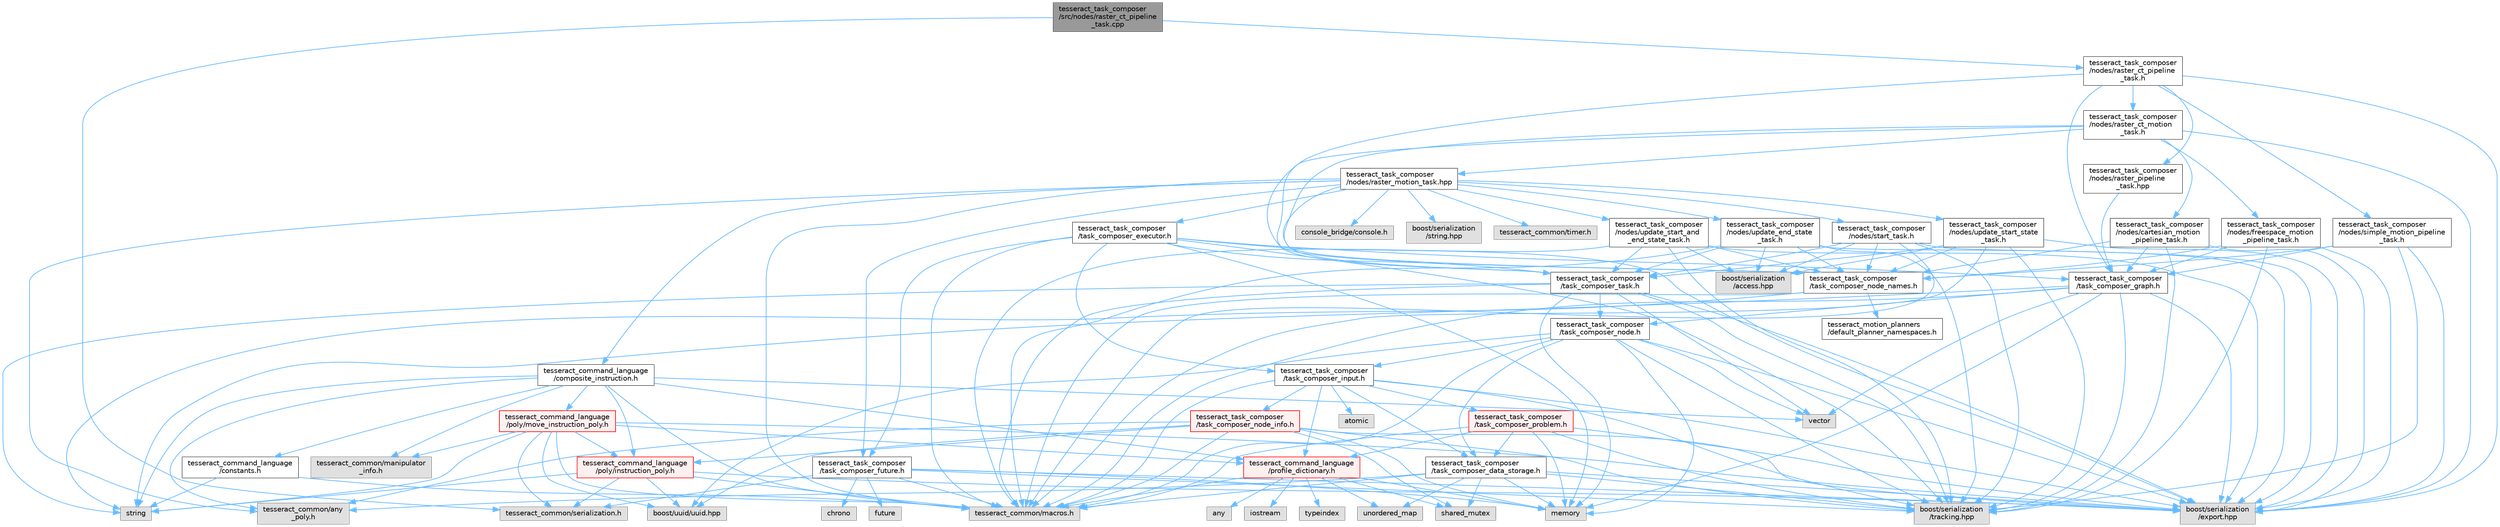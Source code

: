 digraph "tesseract_task_composer/src/nodes/raster_ct_pipeline_task.cpp"
{
 // LATEX_PDF_SIZE
  bgcolor="transparent";
  edge [fontname=Helvetica,fontsize=10,labelfontname=Helvetica,labelfontsize=10];
  node [fontname=Helvetica,fontsize=10,shape=box,height=0.2,width=0.4];
  Node1 [label="tesseract_task_composer\l/src/nodes/raster_ct_pipeline\l_task.cpp",height=0.2,width=0.4,color="gray40", fillcolor="grey60", style="filled", fontcolor="black",tooltip=" "];
  Node1 -> Node2 [color="steelblue1",style="solid"];
  Node2 [label="tesseract_task_composer\l/nodes/raster_ct_pipeline\l_task.h",height=0.2,width=0.4,color="grey40", fillcolor="white", style="filled",URL="$d1/dc3/raster__ct__pipeline__task_8h.html",tooltip="Plans raster paths with cartesian transitions."];
  Node2 -> Node3 [color="steelblue1",style="solid"];
  Node3 [label="tesseract_task_composer\l/task_composer_graph.h",height=0.2,width=0.4,color="grey40", fillcolor="white", style="filled",URL="$d4/d58/task__composer__graph_8h.html",tooltip="A task graph."];
  Node3 -> Node4 [color="steelblue1",style="solid"];
  Node4 [label="tesseract_common/macros.h",height=0.2,width=0.4,color="grey60", fillcolor="#E0E0E0", style="filled",tooltip=" "];
  Node3 -> Node5 [color="steelblue1",style="solid"];
  Node5 [label="string",height=0.2,width=0.4,color="grey60", fillcolor="#E0E0E0", style="filled",tooltip=" "];
  Node3 -> Node6 [color="steelblue1",style="solid"];
  Node6 [label="vector",height=0.2,width=0.4,color="grey60", fillcolor="#E0E0E0", style="filled",tooltip=" "];
  Node3 -> Node7 [color="steelblue1",style="solid"];
  Node7 [label="memory",height=0.2,width=0.4,color="grey60", fillcolor="#E0E0E0", style="filled",tooltip=" "];
  Node3 -> Node8 [color="steelblue1",style="solid"];
  Node8 [label="tesseract_task_composer\l/task_composer_node.h",height=0.2,width=0.4,color="grey40", fillcolor="white", style="filled",URL="$da/dbe/task__composer__node_8h.html",tooltip="A node in the pipeline."];
  Node8 -> Node4 [color="steelblue1",style="solid"];
  Node8 -> Node7 [color="steelblue1",style="solid"];
  Node8 -> Node6 [color="steelblue1",style="solid"];
  Node8 -> Node9 [color="steelblue1",style="solid"];
  Node9 [label="boost/uuid/uuid.hpp",height=0.2,width=0.4,color="grey60", fillcolor="#E0E0E0", style="filled",tooltip=" "];
  Node8 -> Node10 [color="steelblue1",style="solid"];
  Node10 [label="tesseract_task_composer\l/task_composer_input.h",height=0.2,width=0.4,color="grey40", fillcolor="white", style="filled",URL="$db/ddf/task__composer__input_8h.html",tooltip="The input data structure to the pipeline."];
  Node10 -> Node4 [color="steelblue1",style="solid"];
  Node10 -> Node11 [color="steelblue1",style="solid"];
  Node11 [label="atomic",height=0.2,width=0.4,color="grey60", fillcolor="#E0E0E0", style="filled",tooltip=" "];
  Node10 -> Node12 [color="steelblue1",style="solid"];
  Node12 [label="tesseract_command_language\l/profile_dictionary.h",height=0.2,width=0.4,color="red", fillcolor="#FFF0F0", style="filled",URL="$dd/dd6/profile__dictionary_8h.html",tooltip="This is a profile dictionary for storing all profiles."];
  Node12 -> Node4 [color="steelblue1",style="solid"];
  Node12 -> Node13 [color="steelblue1",style="solid"];
  Node13 [label="any",height=0.2,width=0.4,color="grey60", fillcolor="#E0E0E0", style="filled",tooltip=" "];
  Node12 -> Node14 [color="steelblue1",style="solid"];
  Node14 [label="iostream",height=0.2,width=0.4,color="grey60", fillcolor="#E0E0E0", style="filled",tooltip=" "];
  Node12 -> Node15 [color="steelblue1",style="solid"];
  Node15 [label="typeindex",height=0.2,width=0.4,color="grey60", fillcolor="#E0E0E0", style="filled",tooltip=" "];
  Node12 -> Node16 [color="steelblue1",style="solid"];
  Node16 [label="unordered_map",height=0.2,width=0.4,color="grey60", fillcolor="#E0E0E0", style="filled",tooltip=" "];
  Node12 -> Node7 [color="steelblue1",style="solid"];
  Node12 -> Node18 [color="steelblue1",style="solid"];
  Node18 [label="shared_mutex",height=0.2,width=0.4,color="grey60", fillcolor="#E0E0E0", style="filled",tooltip=" "];
  Node10 -> Node19 [color="steelblue1",style="solid"];
  Node19 [label="tesseract_task_composer\l/task_composer_data_storage.h",height=0.2,width=0.4,color="grey40", fillcolor="white", style="filled",URL="$dc/dc5/task__composer__data__storage_8h.html",tooltip="Data storage used when executing the pipeline."];
  Node19 -> Node4 [color="steelblue1",style="solid"];
  Node19 -> Node7 [color="steelblue1",style="solid"];
  Node19 -> Node16 [color="steelblue1",style="solid"];
  Node19 -> Node18 [color="steelblue1",style="solid"];
  Node19 -> Node20 [color="steelblue1",style="solid"];
  Node20 [label="tesseract_common/any\l_poly.h",height=0.2,width=0.4,color="grey60", fillcolor="#E0E0E0", style="filled",tooltip=" "];
  Node19 -> Node21 [color="steelblue1",style="solid"];
  Node21 [label="boost/serialization\l/export.hpp",height=0.2,width=0.4,color="grey60", fillcolor="#E0E0E0", style="filled",tooltip=" "];
  Node19 -> Node22 [color="steelblue1",style="solid"];
  Node22 [label="boost/serialization\l/tracking.hpp",height=0.2,width=0.4,color="grey60", fillcolor="#E0E0E0", style="filled",tooltip=" "];
  Node10 -> Node23 [color="steelblue1",style="solid"];
  Node23 [label="tesseract_task_composer\l/task_composer_node_info.h",height=0.2,width=0.4,color="red", fillcolor="#FFF0F0", style="filled",URL="$d7/d2c/task__composer__node__info_8h.html",tooltip="Task composer node info."];
  Node23 -> Node4 [color="steelblue1",style="solid"];
  Node23 -> Node7 [color="steelblue1",style="solid"];
  Node23 -> Node18 [color="steelblue1",style="solid"];
  Node23 -> Node9 [color="steelblue1",style="solid"];
  Node23 -> Node26 [color="steelblue1",style="solid"];
  Node26 [label="tesseract_command_language\l/poly/instruction_poly.h",height=0.2,width=0.4,color="red", fillcolor="#FFF0F0", style="filled",URL="$d1/db1/instruction__poly_8h.html",tooltip=" "];
  Node26 -> Node4 [color="steelblue1",style="solid"];
  Node26 -> Node5 [color="steelblue1",style="solid"];
  Node26 -> Node21 [color="steelblue1",style="solid"];
  Node26 -> Node9 [color="steelblue1",style="solid"];
  Node26 -> Node30 [color="steelblue1",style="solid"];
  Node30 [label="tesseract_common/serialization.h",height=0.2,width=0.4,color="grey60", fillcolor="#E0E0E0", style="filled",tooltip=" "];
  Node23 -> Node20 [color="steelblue1",style="solid"];
  Node23 -> Node21 [color="steelblue1",style="solid"];
  Node23 -> Node22 [color="steelblue1",style="solid"];
  Node10 -> Node32 [color="steelblue1",style="solid"];
  Node32 [label="tesseract_task_composer\l/task_composer_problem.h",height=0.2,width=0.4,color="red", fillcolor="#FFF0F0", style="filled",URL="$d7/d6d/task__composer__problem_8h.html",tooltip="A task composer server problem."];
  Node32 -> Node4 [color="steelblue1",style="solid"];
  Node32 -> Node7 [color="steelblue1",style="solid"];
  Node32 -> Node12 [color="steelblue1",style="solid"];
  Node32 -> Node19 [color="steelblue1",style="solid"];
  Node32 -> Node21 [color="steelblue1",style="solid"];
  Node32 -> Node22 [color="steelblue1",style="solid"];
  Node10 -> Node21 [color="steelblue1",style="solid"];
  Node10 -> Node22 [color="steelblue1",style="solid"];
  Node8 -> Node19 [color="steelblue1",style="solid"];
  Node8 -> Node21 [color="steelblue1",style="solid"];
  Node8 -> Node22 [color="steelblue1",style="solid"];
  Node3 -> Node21 [color="steelblue1",style="solid"];
  Node3 -> Node22 [color="steelblue1",style="solid"];
  Node2 -> Node33 [color="steelblue1",style="solid"];
  Node33 [label="tesseract_task_composer\l/task_composer_node_names.h",height=0.2,width=0.4,color="grey40", fillcolor="white", style="filled",URL="$d3/da7/task__composer__node__names_8h.html",tooltip="Contains default node names."];
  Node33 -> Node4 [color="steelblue1",style="solid"];
  Node33 -> Node5 [color="steelblue1",style="solid"];
  Node33 -> Node34 [color="steelblue1",style="solid"];
  Node34 [label="tesseract_motion_planners\l/default_planner_namespaces.h",height=0.2,width=0.4,color="grey40", fillcolor="white", style="filled",URL="$de/d3a/default__planner__namespaces_8h.html",tooltip="A collection of motion planner profile namespaces."];
  Node2 -> Node35 [color="steelblue1",style="solid"];
  Node35 [label="tesseract_task_composer\l/nodes/raster_pipeline\l_task.hpp",height=0.2,width=0.4,color="grey40", fillcolor="white", style="filled",URL="$db/dfb/raster__pipeline__task_8hpp.html",tooltip=" "];
  Node35 -> Node3 [color="steelblue1",style="solid"];
  Node2 -> Node36 [color="steelblue1",style="solid"];
  Node36 [label="tesseract_task_composer\l/nodes/simple_motion_pipeline\l_task.h",height=0.2,width=0.4,color="grey40", fillcolor="white", style="filled",URL="$d2/dd8/simple__motion__pipeline__task_8h.html",tooltip=" "];
  Node36 -> Node3 [color="steelblue1",style="solid"];
  Node36 -> Node33 [color="steelblue1",style="solid"];
  Node36 -> Node21 [color="steelblue1",style="solid"];
  Node36 -> Node22 [color="steelblue1",style="solid"];
  Node2 -> Node37 [color="steelblue1",style="solid"];
  Node37 [label="tesseract_task_composer\l/nodes/raster_ct_motion\l_task.h",height=0.2,width=0.4,color="grey40", fillcolor="white", style="filled",URL="$db/d8a/raster__ct__motion__task_8h.html",tooltip="Raster motion task with cartesian transitions."];
  Node37 -> Node38 [color="steelblue1",style="solid"];
  Node38 [label="tesseract_task_composer\l/task_composer_task.h",height=0.2,width=0.4,color="grey40", fillcolor="white", style="filled",URL="$da/d71/task__composer__task_8h.html",tooltip="A task in the pipeline."];
  Node38 -> Node4 [color="steelblue1",style="solid"];
  Node38 -> Node5 [color="steelblue1",style="solid"];
  Node38 -> Node6 [color="steelblue1",style="solid"];
  Node38 -> Node7 [color="steelblue1",style="solid"];
  Node38 -> Node8 [color="steelblue1",style="solid"];
  Node38 -> Node21 [color="steelblue1",style="solid"];
  Node38 -> Node22 [color="steelblue1",style="solid"];
  Node37 -> Node33 [color="steelblue1",style="solid"];
  Node37 -> Node39 [color="steelblue1",style="solid"];
  Node39 [label="tesseract_task_composer\l/nodes/raster_motion_task.hpp",height=0.2,width=0.4,color="grey40", fillcolor="white", style="filled",URL="$d3/db0/raster__motion__task_8hpp.html",tooltip="Raster motion task with transitions."];
  Node39 -> Node4 [color="steelblue1",style="solid"];
  Node39 -> Node40 [color="steelblue1",style="solid"];
  Node40 [label="console_bridge/console.h",height=0.2,width=0.4,color="grey60", fillcolor="#E0E0E0", style="filled",tooltip=" "];
  Node39 -> Node41 [color="steelblue1",style="solid"];
  Node41 [label="boost/serialization\l/string.hpp",height=0.2,width=0.4,color="grey60", fillcolor="#E0E0E0", style="filled",tooltip=" "];
  Node39 -> Node42 [color="steelblue1",style="solid"];
  Node42 [label="tesseract_common/timer.h",height=0.2,width=0.4,color="grey60", fillcolor="#E0E0E0", style="filled",tooltip=" "];
  Node39 -> Node38 [color="steelblue1",style="solid"];
  Node39 -> Node20 [color="steelblue1",style="solid"];
  Node39 -> Node43 [color="steelblue1",style="solid"];
  Node43 [label="tesseract_task_composer\l/task_composer_future.h",height=0.2,width=0.4,color="grey40", fillcolor="white", style="filled",URL="$dc/d59/task__composer__future_8h.html",tooltip="A task composer future."];
  Node43 -> Node4 [color="steelblue1",style="solid"];
  Node43 -> Node44 [color="steelblue1",style="solid"];
  Node44 [label="chrono",height=0.2,width=0.4,color="grey60", fillcolor="#E0E0E0", style="filled",tooltip=" "];
  Node43 -> Node45 [color="steelblue1",style="solid"];
  Node45 [label="future",height=0.2,width=0.4,color="grey60", fillcolor="#E0E0E0", style="filled",tooltip=" "];
  Node43 -> Node7 [color="steelblue1",style="solid"];
  Node43 -> Node30 [color="steelblue1",style="solid"];
  Node43 -> Node21 [color="steelblue1",style="solid"];
  Node43 -> Node22 [color="steelblue1",style="solid"];
  Node39 -> Node46 [color="steelblue1",style="solid"];
  Node46 [label="tesseract_task_composer\l/task_composer_executor.h",height=0.2,width=0.4,color="grey40", fillcolor="white", style="filled",URL="$d6/dab/task__composer__executor_8h.html",tooltip="The executor for executing task graphs."];
  Node46 -> Node4 [color="steelblue1",style="solid"];
  Node46 -> Node7 [color="steelblue1",style="solid"];
  Node46 -> Node3 [color="steelblue1",style="solid"];
  Node46 -> Node38 [color="steelblue1",style="solid"];
  Node46 -> Node10 [color="steelblue1",style="solid"];
  Node46 -> Node43 [color="steelblue1",style="solid"];
  Node46 -> Node21 [color="steelblue1",style="solid"];
  Node46 -> Node22 [color="steelblue1",style="solid"];
  Node39 -> Node47 [color="steelblue1",style="solid"];
  Node47 [label="tesseract_task_composer\l/nodes/start_task.h",height=0.2,width=0.4,color="grey40", fillcolor="white", style="filled",URL="$d2/d48/start__task_8h.html",tooltip=" "];
  Node47 -> Node4 [color="steelblue1",style="solid"];
  Node47 -> Node48 [color="steelblue1",style="solid"];
  Node48 [label="boost/serialization\l/access.hpp",height=0.2,width=0.4,color="grey60", fillcolor="#E0E0E0", style="filled",tooltip=" "];
  Node47 -> Node38 [color="steelblue1",style="solid"];
  Node47 -> Node33 [color="steelblue1",style="solid"];
  Node47 -> Node21 [color="steelblue1",style="solid"];
  Node47 -> Node22 [color="steelblue1",style="solid"];
  Node39 -> Node49 [color="steelblue1",style="solid"];
  Node49 [label="tesseract_task_composer\l/nodes/update_start_and\l_end_state_task.h",height=0.2,width=0.4,color="grey40", fillcolor="white", style="filled",URL="$da/d4e/update__start__and__end__state__task_8h.html",tooltip=" "];
  Node49 -> Node4 [color="steelblue1",style="solid"];
  Node49 -> Node48 [color="steelblue1",style="solid"];
  Node49 -> Node38 [color="steelblue1",style="solid"];
  Node49 -> Node33 [color="steelblue1",style="solid"];
  Node49 -> Node21 [color="steelblue1",style="solid"];
  Node49 -> Node22 [color="steelblue1",style="solid"];
  Node39 -> Node50 [color="steelblue1",style="solid"];
  Node50 [label="tesseract_task_composer\l/nodes/update_end_state\l_task.h",height=0.2,width=0.4,color="grey40", fillcolor="white", style="filled",URL="$d4/d1c/update__end__state__task_8h.html",tooltip=" "];
  Node50 -> Node4 [color="steelblue1",style="solid"];
  Node50 -> Node48 [color="steelblue1",style="solid"];
  Node50 -> Node38 [color="steelblue1",style="solid"];
  Node50 -> Node33 [color="steelblue1",style="solid"];
  Node50 -> Node21 [color="steelblue1",style="solid"];
  Node50 -> Node22 [color="steelblue1",style="solid"];
  Node39 -> Node51 [color="steelblue1",style="solid"];
  Node51 [label="tesseract_task_composer\l/nodes/update_start_state\l_task.h",height=0.2,width=0.4,color="grey40", fillcolor="white", style="filled",URL="$d8/db2/update__start__state__task_8h.html",tooltip=" "];
  Node51 -> Node4 [color="steelblue1",style="solid"];
  Node51 -> Node48 [color="steelblue1",style="solid"];
  Node51 -> Node38 [color="steelblue1",style="solid"];
  Node51 -> Node33 [color="steelblue1",style="solid"];
  Node51 -> Node21 [color="steelblue1",style="solid"];
  Node51 -> Node22 [color="steelblue1",style="solid"];
  Node39 -> Node52 [color="steelblue1",style="solid"];
  Node52 [label="tesseract_command_language\l/composite_instruction.h",height=0.2,width=0.4,color="grey40", fillcolor="white", style="filled",URL="$d5/df7/composite__instruction_8h.html",tooltip=" "];
  Node52 -> Node4 [color="steelblue1",style="solid"];
  Node52 -> Node6 [color="steelblue1",style="solid"];
  Node52 -> Node5 [color="steelblue1",style="solid"];
  Node52 -> Node26 [color="steelblue1",style="solid"];
  Node52 -> Node53 [color="steelblue1",style="solid"];
  Node53 [label="tesseract_command_language\l/poly/move_instruction_poly.h",height=0.2,width=0.4,color="red", fillcolor="#FFF0F0", style="filled",URL="$dc/df1/move__instruction__poly_8h.html",tooltip="The move instruction interface."];
  Node53 -> Node4 [color="steelblue1",style="solid"];
  Node53 -> Node5 [color="steelblue1",style="solid"];
  Node53 -> Node21 [color="steelblue1",style="solid"];
  Node53 -> Node9 [color="steelblue1",style="solid"];
  Node53 -> Node26 [color="steelblue1",style="solid"];
  Node53 -> Node12 [color="steelblue1",style="solid"];
  Node53 -> Node58 [color="steelblue1",style="solid"];
  Node58 [label="tesseract_common/manipulator\l_info.h",height=0.2,width=0.4,color="grey60", fillcolor="#E0E0E0", style="filled",tooltip=" "];
  Node53 -> Node30 [color="steelblue1",style="solid"];
  Node52 -> Node59 [color="steelblue1",style="solid"];
  Node59 [label="tesseract_command_language\l/constants.h",height=0.2,width=0.4,color="grey40", fillcolor="white", style="filled",URL="$d2/d6f/constants_8h.html",tooltip="Containst Tesseract Command Language constants."];
  Node59 -> Node4 [color="steelblue1",style="solid"];
  Node59 -> Node5 [color="steelblue1",style="solid"];
  Node52 -> Node12 [color="steelblue1",style="solid"];
  Node52 -> Node58 [color="steelblue1",style="solid"];
  Node52 -> Node20 [color="steelblue1",style="solid"];
  Node37 -> Node60 [color="steelblue1",style="solid"];
  Node60 [label="tesseract_task_composer\l/nodes/cartesian_motion\l_pipeline_task.h",height=0.2,width=0.4,color="grey40", fillcolor="white", style="filled",URL="$d2/ded/cartesian__motion__pipeline__task_8h.html",tooltip="Cartesian motion planning pipeline."];
  Node60 -> Node3 [color="steelblue1",style="solid"];
  Node60 -> Node33 [color="steelblue1",style="solid"];
  Node60 -> Node21 [color="steelblue1",style="solid"];
  Node60 -> Node22 [color="steelblue1",style="solid"];
  Node37 -> Node61 [color="steelblue1",style="solid"];
  Node61 [label="tesseract_task_composer\l/nodes/freespace_motion\l_pipeline_task.h",height=0.2,width=0.4,color="grey40", fillcolor="white", style="filled",URL="$db/d7a/freespace__motion__pipeline__task_8h.html",tooltip=" "];
  Node61 -> Node3 [color="steelblue1",style="solid"];
  Node61 -> Node33 [color="steelblue1",style="solid"];
  Node61 -> Node21 [color="steelblue1",style="solid"];
  Node61 -> Node22 [color="steelblue1",style="solid"];
  Node37 -> Node21 [color="steelblue1",style="solid"];
  Node2 -> Node21 [color="steelblue1",style="solid"];
  Node1 -> Node30 [color="steelblue1",style="solid"];
}
